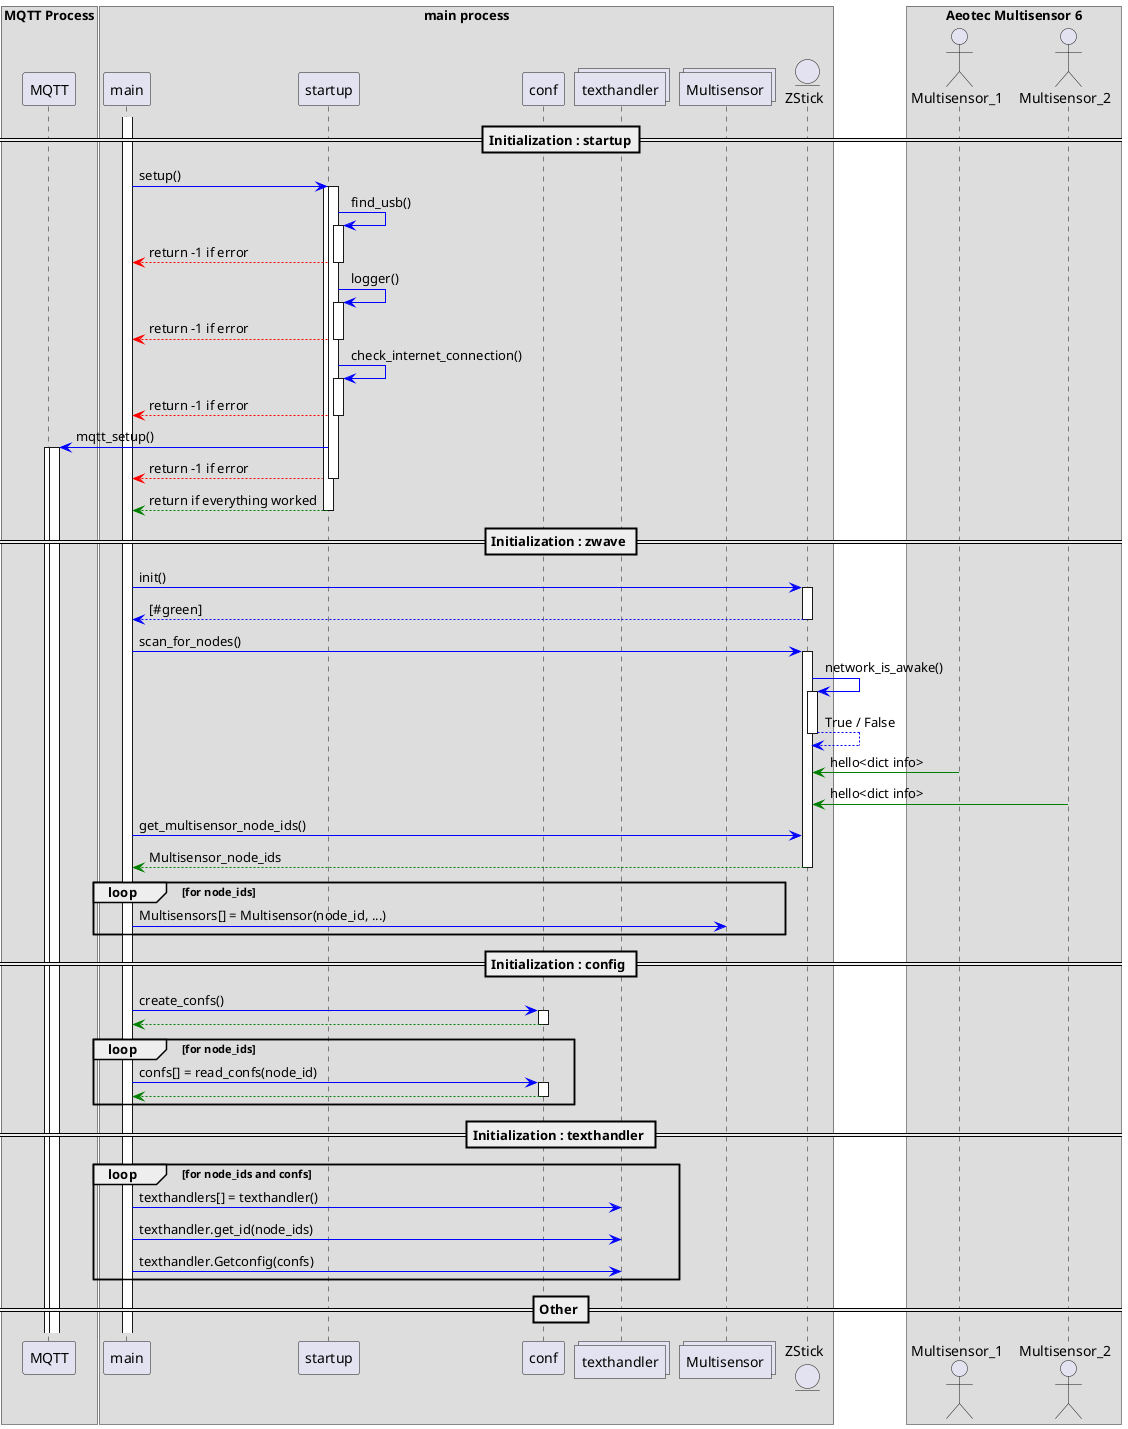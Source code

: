 @startuml
box "MQTT Process"
participant MQTT
end box

box "main process"
participant main
participant startup
participant conf

collections texthandler
collections Multisensor
entity ZStick
end box

box "Aeotec Multisensor 6"
actor Multisensor_1
actor Multisensor_2
end box

autoactivate on

==Initialization : startup==
activate main
main -[#blue]> startup : setup()
activate startup
startup -[#blue]> startup : find_usb()
startup --[#red]> main : return -1 if error
startup -[#blue]> startup : logger()
startup --[#red]> main : return -1 if error
startup -[#blue]> startup : check_internet_connection()
startup --[#red]> main : return -1 if error
startup -[#blue]> MQTT : mqtt_setup()
activate MQTT
startup --[#red]> main : return -1 if error
startup --[#green]> main : return if everything worked
deactivate startup



== Initialization : zwave ==
main -[#blue]> ZStick : init()
return [#green]

main -[#blue]> ZStick : scan_for_nodes()
ZStick -[#blue]> ZStick : network_is_awake()
return True / False
autoactivate off
Multisensor_1 -[#green]> ZStick : hello<dict info>
Multisensor_2 -[#green]> ZStick : hello<dict info>
main -[#blue]> ZStick : get_multisensor_node_ids()
ZStick --[#green]> main : Multisensor_node_ids
deactivate
autoactivate off

loop for node_ids
    main -[#blue]> Multisensor : Multisensors[] = Multisensor(node_id, ...)
end
autoactivate on
== Initialization : config ==

main -[#blue]> conf : create_confs()
conf --[#green]> main


loop for node_ids
main -[#blue]> conf : confs[] = read_confs(node_id)
conf --[#green]> main
end
autoactivate off
== Initialization : texthandler ==
loop for node_ids and confs
main -[#blue]> texthandler : texthandlers[] = texthandler()
main -[#blue]> texthandler : texthandler.get_id(node_ids)
main -[#blue]> texthandler : texthandler.Getconfig(confs)

end

== Other ==
@enduml